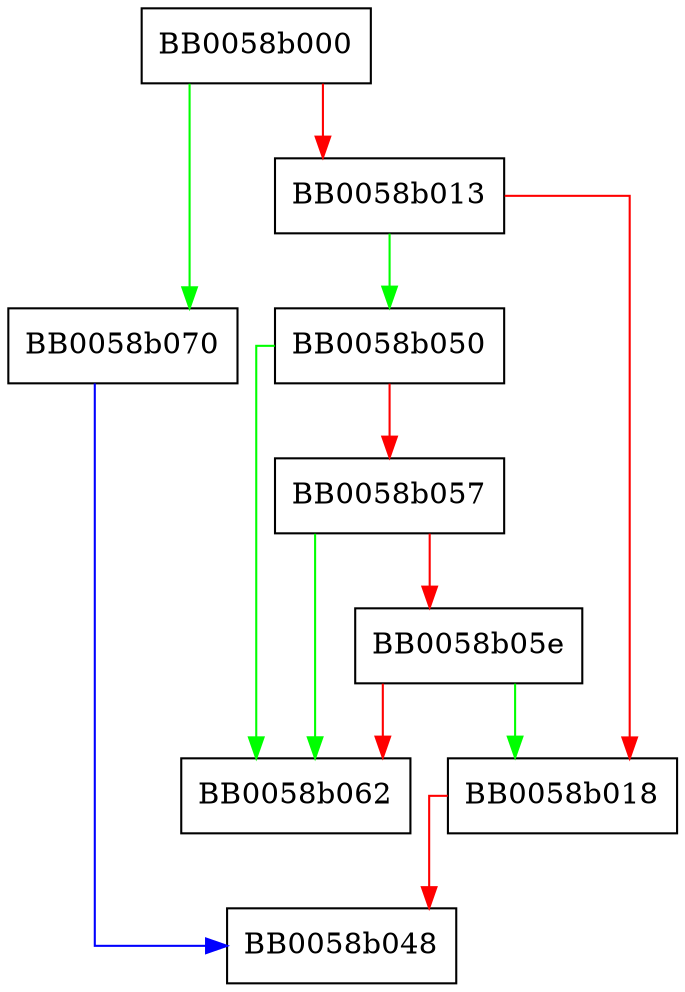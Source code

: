 digraph EC_POINT_is_at_infinity {
  node [shape="box"];
  graph [splines=ortho];
  BB0058b000 -> BB0058b070 [color="green"];
  BB0058b000 -> BB0058b013 [color="red"];
  BB0058b013 -> BB0058b050 [color="green"];
  BB0058b013 -> BB0058b018 [color="red"];
  BB0058b018 -> BB0058b048 [color="red"];
  BB0058b050 -> BB0058b062 [color="green"];
  BB0058b050 -> BB0058b057 [color="red"];
  BB0058b057 -> BB0058b062 [color="green"];
  BB0058b057 -> BB0058b05e [color="red"];
  BB0058b05e -> BB0058b018 [color="green"];
  BB0058b05e -> BB0058b062 [color="red"];
  BB0058b070 -> BB0058b048 [color="blue"];
}